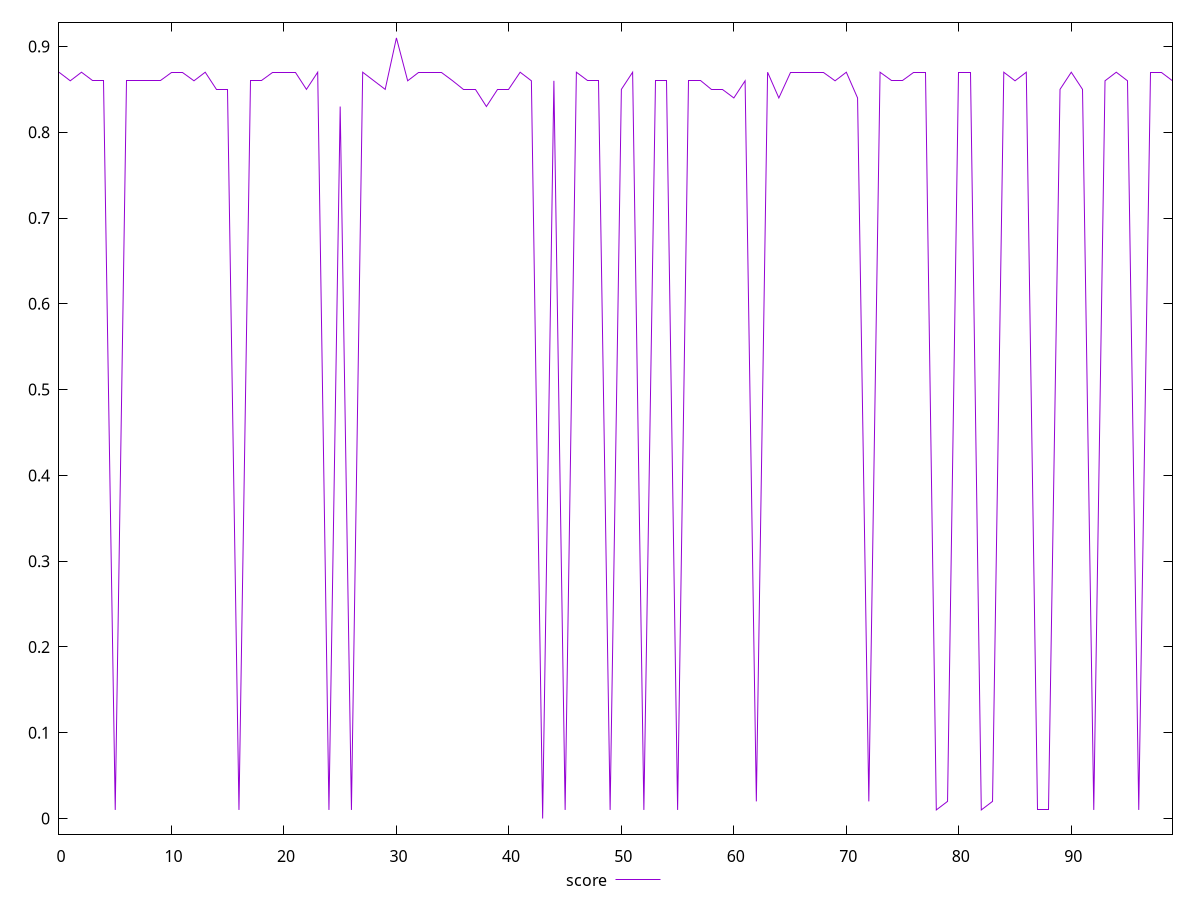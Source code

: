 reset

$score <<EOF
0 0.87
1 0.86
2 0.87
3 0.86
4 0.86
5 0.01
6 0.86
7 0.86
8 0.86
9 0.86
10 0.87
11 0.87
12 0.86
13 0.87
14 0.85
15 0.85
16 0.01
17 0.86
18 0.86
19 0.87
20 0.87
21 0.87
22 0.85
23 0.87
24 0.01
25 0.83
26 0.01
27 0.87
28 0.86
29 0.85
30 0.91
31 0.86
32 0.87
33 0.87
34 0.87
35 0.86
36 0.85
37 0.85
38 0.83
39 0.85
40 0.85
41 0.87
42 0.86
43 0
44 0.86
45 0.01
46 0.87
47 0.86
48 0.86
49 0.01
50 0.85
51 0.87
52 0.01
53 0.86
54 0.86
55 0.01
56 0.86
57 0.86
58 0.85
59 0.85
60 0.84
61 0.86
62 0.02
63 0.87
64 0.84
65 0.87
66 0.87
67 0.87
68 0.87
69 0.86
70 0.87
71 0.84
72 0.02
73 0.87
74 0.86
75 0.86
76 0.87
77 0.87
78 0.01
79 0.02
80 0.87
81 0.87
82 0.01
83 0.02
84 0.87
85 0.86
86 0.87
87 0.01
88 0.01
89 0.85
90 0.87
91 0.85
92 0.01
93 0.86
94 0.87
95 0.86
96 0.01
97 0.87
98 0.87
99 0.86
EOF

set key outside below
set xrange [0:99]
set yrange [-0.0182:0.9282]
set trange [-0.0182:0.9282]
set terminal svg size 640, 500 enhanced background rgb 'white'
set output "reports/report_00028_2021-02-24T12-49-42.674Z/cumulative-layout-shift/samples/astro/score/values.svg"

plot $score title "score" with line

reset
